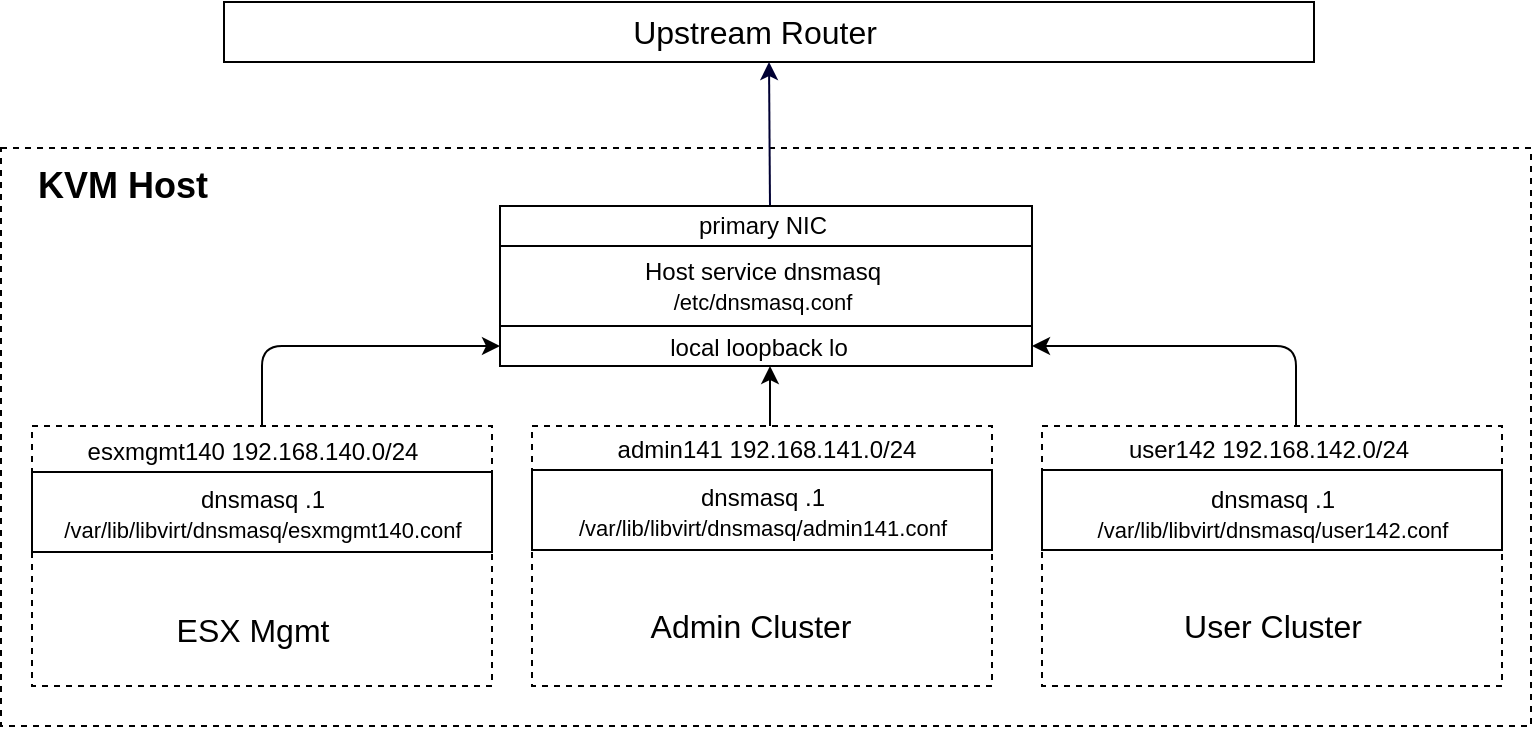 <mxfile version="14.9.7" type="github">
  <diagram id="EpD4nj99iqpeV4oE6OsY" name="Page-1">
    <mxGraphModel dx="874" dy="726" grid="1" gridSize="10" guides="1" tooltips="1" connect="1" arrows="1" fold="1" page="1" pageScale="1" pageWidth="850" pageHeight="1100" math="0" shadow="0">
      <root>
        <mxCell id="0" />
        <mxCell id="1" parent="0" />
        <mxCell id="6xeXq-a1FOhZJy_UPwrp-87" value="" style="edgeStyle=orthogonalEdgeStyle;rounded=0;orthogonalLoop=1;jettySize=auto;html=1;fontSize=18;" parent="1" source="6xeXq-a1FOhZJy_UPwrp-86" target="6xeXq-a1FOhZJy_UPwrp-65" edge="1">
          <mxGeometry relative="1" as="geometry" />
        </mxCell>
        <mxCell id="6xeXq-a1FOhZJy_UPwrp-86" value="" style="rounded=0;whiteSpace=wrap;html=1;" parent="1" vertex="1">
          <mxGeometry x="284" y="260" width="266" height="20" as="geometry" />
        </mxCell>
        <mxCell id="6xeXq-a1FOhZJy_UPwrp-52" value="" style="rounded=0;whiteSpace=wrap;html=1;fontSize=16;dashed=1;fillColor=none;" parent="1" vertex="1">
          <mxGeometry x="34.5" y="171" width="765" height="289" as="geometry" />
        </mxCell>
        <mxCell id="6xeXq-a1FOhZJy_UPwrp-73" value="" style="rounded=0;whiteSpace=wrap;html=1;" parent="1" vertex="1">
          <mxGeometry x="284" y="220" width="266" height="40" as="geometry" />
        </mxCell>
        <mxCell id="6xeXq-a1FOhZJy_UPwrp-48" value="" style="rounded=0;whiteSpace=wrap;html=1;" parent="1" vertex="1">
          <mxGeometry x="146" y="98" width="545" height="30" as="geometry" />
        </mxCell>
        <mxCell id="6xeXq-a1FOhZJy_UPwrp-1" value="" style="rounded=0;whiteSpace=wrap;html=1;fontSize=16;dashed=1;fillColor=none;" parent="1" vertex="1">
          <mxGeometry x="555" y="310" width="230" height="130" as="geometry" />
        </mxCell>
        <mxCell id="6xeXq-a1FOhZJy_UPwrp-2" value="" style="rounded=0;whiteSpace=wrap;html=1;fontSize=16;dashed=1;fillColor=none;" parent="1" vertex="1">
          <mxGeometry x="300" y="310" width="230" height="130" as="geometry" />
        </mxCell>
        <mxCell id="6xeXq-a1FOhZJy_UPwrp-3" value="" style="rounded=0;whiteSpace=wrap;html=1;" parent="1" vertex="1">
          <mxGeometry x="300" y="332" width="230" height="40" as="geometry" />
        </mxCell>
        <mxCell id="6xeXq-a1FOhZJy_UPwrp-4" value="&lt;div&gt;dnsmasq .1&lt;/div&gt;&lt;div&gt;&lt;font style=&quot;font-size: 11px&quot;&gt;/var/lib/libvirt/dnsmasq/admin141.conf&lt;/font&gt;&lt;br&gt;&lt;/div&gt;" style="text;html=1;align=center;verticalAlign=middle;resizable=0;points=[];autosize=1;strokeColor=none;fontSize=12;" parent="1" vertex="1">
          <mxGeometry x="315" y="338" width="200" height="30" as="geometry" />
        </mxCell>
        <mxCell id="6xeXq-a1FOhZJy_UPwrp-6" value="Upstream Router" style="text;html=1;align=center;verticalAlign=middle;resizable=0;points=[];autosize=1;strokeColor=none;fontSize=16;" parent="1" vertex="1">
          <mxGeometry x="341" y="103" width="140" height="20" as="geometry" />
        </mxCell>
        <mxCell id="6xeXq-a1FOhZJy_UPwrp-31" value="&lt;div&gt;admin141 192.168.141.0/24&lt;/div&gt;" style="text;html=1;align=center;verticalAlign=middle;resizable=0;points=[];autosize=1;strokeColor=none;" parent="1" vertex="1">
          <mxGeometry x="337" y="312" width="160" height="20" as="geometry" />
        </mxCell>
        <mxCell id="6xeXq-a1FOhZJy_UPwrp-32" value="&lt;div&gt;user142 192.168.142.0/24&lt;/div&gt;" style="text;html=1;align=center;verticalAlign=middle;resizable=0;points=[];autosize=1;strokeColor=none;" parent="1" vertex="1">
          <mxGeometry x="588" y="312" width="160" height="20" as="geometry" />
        </mxCell>
        <mxCell id="6xeXq-a1FOhZJy_UPwrp-42" value="" style="endArrow=classic;startArrow=none;html=1;fontSize=16;fillColor=#f5f5f5;rounded=0;strokeColor=#000033;entryX=0.5;entryY=1;entryDx=0;entryDy=0;startFill=0;" parent="1" target="6xeXq-a1FOhZJy_UPwrp-48" edge="1">
          <mxGeometry x="389.5" y="117" width="50" height="50" as="geometry">
            <mxPoint x="419" y="200" as="sourcePoint" />
            <mxPoint x="419" y="120" as="targetPoint" />
          </mxGeometry>
        </mxCell>
        <mxCell id="6xeXq-a1FOhZJy_UPwrp-45" value="" style="rounded=0;whiteSpace=wrap;html=1;" parent="1" vertex="1">
          <mxGeometry x="555" y="332" width="230" height="40" as="geometry" />
        </mxCell>
        <mxCell id="6xeXq-a1FOhZJy_UPwrp-47" value="&lt;div&gt;dnsmasq .1&lt;/div&gt;&lt;div&gt;&lt;font style=&quot;font-size: 11px&quot;&gt;/var/lib/libvirt/dnsmasq/user142.conf&lt;/font&gt;&lt;br&gt;&lt;/div&gt;" style="text;html=1;align=center;verticalAlign=middle;resizable=0;points=[];autosize=1;strokeColor=none;fontSize=12;" parent="1" vertex="1">
          <mxGeometry x="575" y="339" width="190" height="30" as="geometry" />
        </mxCell>
        <mxCell id="6xeXq-a1FOhZJy_UPwrp-54" value="KVM Host" style="text;html=1;align=center;verticalAlign=middle;resizable=0;points=[];autosize=1;strokeColor=none;fontSize=18;fontStyle=1" parent="1" vertex="1">
          <mxGeometry x="45" y="175" width="100" height="30" as="geometry" />
        </mxCell>
        <mxCell id="6xeXq-a1FOhZJy_UPwrp-56" value="" style="rounded=0;whiteSpace=wrap;html=1;" parent="1" vertex="1">
          <mxGeometry x="284" y="200" width="266" height="20" as="geometry" />
        </mxCell>
        <mxCell id="6xeXq-a1FOhZJy_UPwrp-51" value="primary NIC" style="text;html=1;align=center;verticalAlign=middle;resizable=0;points=[];autosize=1;strokeColor=none;" parent="1" vertex="1">
          <mxGeometry x="375" y="200" width="80" height="20" as="geometry" />
        </mxCell>
        <mxCell id="6xeXq-a1FOhZJy_UPwrp-65" value="&lt;div&gt;Host service dnsmasq&lt;/div&gt;&lt;div&gt;&lt;font style=&quot;font-size: 11px&quot;&gt;/etc/dnsmasq.conf&lt;/font&gt;&lt;/div&gt;" style="text;html=1;align=center;verticalAlign=middle;resizable=0;points=[];autosize=1;strokeColor=none;fontSize=12;" parent="1" vertex="1">
          <mxGeometry x="350" y="225" width="130" height="30" as="geometry" />
        </mxCell>
        <mxCell id="6xeXq-a1FOhZJy_UPwrp-66" value="Admin Cluster" style="text;html=1;align=center;verticalAlign=middle;resizable=0;points=[];autosize=1;strokeColor=none;fontSize=16;" parent="1" vertex="1">
          <mxGeometry x="349" y="400" width="120" height="20" as="geometry" />
        </mxCell>
        <mxCell id="6xeXq-a1FOhZJy_UPwrp-67" value="User Cluster" style="text;html=1;align=center;verticalAlign=middle;resizable=0;points=[];autosize=1;strokeColor=none;fontSize=16;" parent="1" vertex="1">
          <mxGeometry x="620" y="400" width="100" height="20" as="geometry" />
        </mxCell>
        <mxCell id="6xeXq-a1FOhZJy_UPwrp-68" value="" style="rounded=0;whiteSpace=wrap;html=1;fontSize=16;dashed=1;fillColor=none;" parent="1" vertex="1">
          <mxGeometry x="50" y="310" width="230" height="130" as="geometry" />
        </mxCell>
        <mxCell id="6xeXq-a1FOhZJy_UPwrp-69" value="" style="rounded=0;whiteSpace=wrap;html=1;" parent="1" vertex="1">
          <mxGeometry x="50" y="333" width="230" height="40" as="geometry" />
        </mxCell>
        <mxCell id="6xeXq-a1FOhZJy_UPwrp-70" value="&lt;div&gt;dnsmasq .1&lt;/div&gt;&lt;div&gt;&lt;font style=&quot;font-size: 11px&quot;&gt;/var/lib/libvirt/dnsmasq/esxmgmt140.conf&lt;/font&gt;&lt;br&gt;&lt;/div&gt;" style="text;html=1;align=center;verticalAlign=middle;resizable=0;points=[];autosize=1;strokeColor=none;fontSize=12;" parent="1" vertex="1">
          <mxGeometry x="60" y="339" width="210" height="30" as="geometry" />
        </mxCell>
        <mxCell id="6xeXq-a1FOhZJy_UPwrp-71" value="&lt;div&gt;esxmgmt140 192.168.140.0/24&lt;/div&gt;" style="text;html=1;align=center;verticalAlign=middle;resizable=0;points=[];autosize=1;strokeColor=none;" parent="1" vertex="1">
          <mxGeometry x="70" y="313" width="180" height="20" as="geometry" />
        </mxCell>
        <mxCell id="6xeXq-a1FOhZJy_UPwrp-72" value="ESX Mgmt" style="text;html=1;align=center;verticalAlign=middle;resizable=0;points=[];autosize=1;strokeColor=none;fontSize=16;" parent="1" vertex="1">
          <mxGeometry x="115" y="402" width="90" height="20" as="geometry" />
        </mxCell>
        <mxCell id="6xeXq-a1FOhZJy_UPwrp-81" value="" style="endArrow=classic;html=1;fontSize=18;" parent="1" edge="1">
          <mxGeometry width="50" height="50" relative="1" as="geometry">
            <mxPoint x="682" y="310" as="sourcePoint" />
            <mxPoint x="550" y="270" as="targetPoint" />
            <Array as="points">
              <mxPoint x="682" y="270" />
            </Array>
          </mxGeometry>
        </mxCell>
        <mxCell id="6xeXq-a1FOhZJy_UPwrp-83" value="" style="endArrow=classic;html=1;fontSize=18;" parent="1" edge="1">
          <mxGeometry width="50" height="50" relative="1" as="geometry">
            <mxPoint x="165" y="310" as="sourcePoint" />
            <mxPoint x="284" y="270" as="targetPoint" />
            <Array as="points">
              <mxPoint x="165" y="270" />
            </Array>
          </mxGeometry>
        </mxCell>
        <mxCell id="6xeXq-a1FOhZJy_UPwrp-84" value="local loopback lo" style="text;html=1;align=center;verticalAlign=middle;resizable=0;points=[];autosize=1;strokeColor=none;" parent="1" vertex="1">
          <mxGeometry x="363" y="261" width="100" height="20" as="geometry" />
        </mxCell>
        <mxCell id="6xeXq-a1FOhZJy_UPwrp-88" value="" style="endArrow=classic;html=1;fontSize=18;" parent="1" edge="1">
          <mxGeometry width="50" height="50" relative="1" as="geometry">
            <mxPoint x="419" y="310" as="sourcePoint" />
            <mxPoint x="419" y="280" as="targetPoint" />
          </mxGeometry>
        </mxCell>
      </root>
    </mxGraphModel>
  </diagram>
</mxfile>
